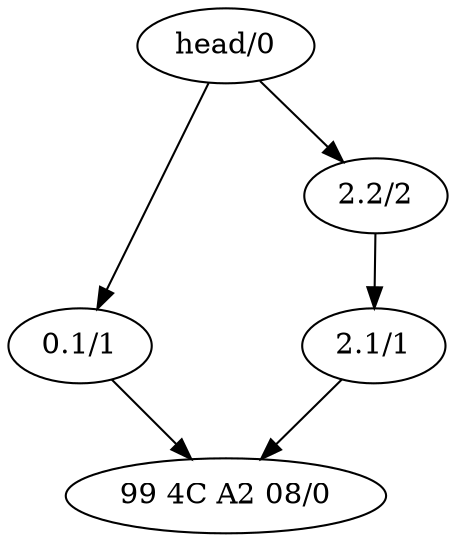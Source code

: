     digraph graphname {
        //rankdir=LR;  // Rank Direction Left to Right

        nodesep=1.0 // increases the separation between nodes
        edge [];
        //splines = true;

        n_2[label="99 4C A2 08/0"];
n_1[label="0.1/1"];
n_4[label="2.1/1"];
n_3[label="2.2/2"];
n_0[label="head/0"];
        n_1 -> n_2
n_0 -> n_1
n_4 -> n_2
n_3 -> n_4
n_0 -> n_3
    }
    